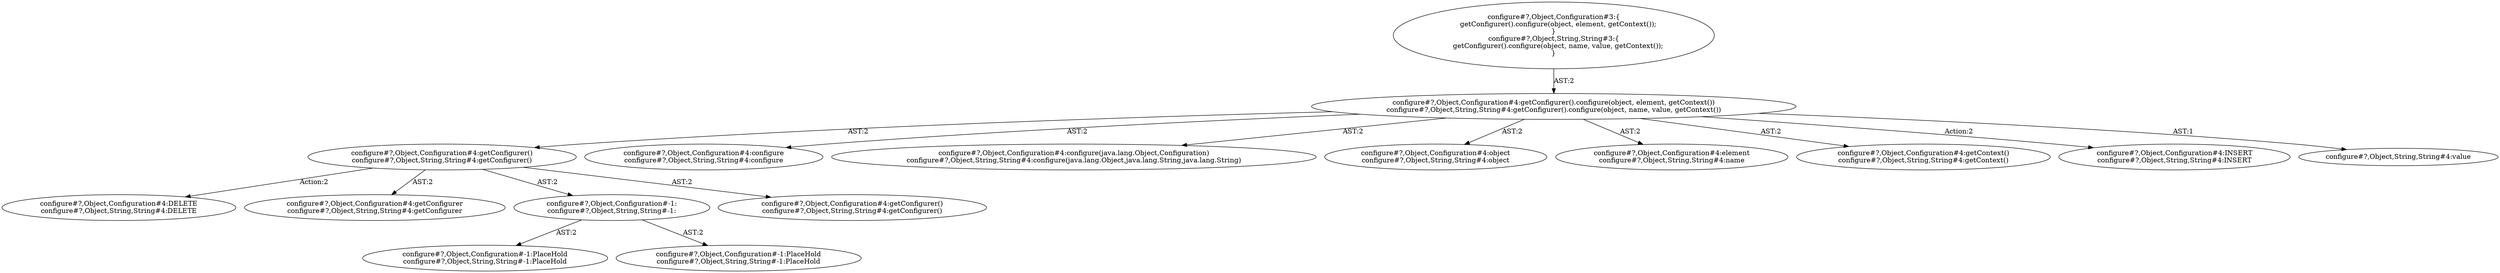 digraph "Pattern" {
0 [label="configure#?,Object,Configuration#4:DELETE
configure#?,Object,String,String#4:DELETE" shape=ellipse]
1 [label="configure#?,Object,Configuration#4:getConfigurer()
configure#?,Object,String,String#4:getConfigurer()" shape=ellipse]
2 [label="configure#?,Object,Configuration#4:getConfigurer().configure(object, element, getContext())
configure#?,Object,String,String#4:getConfigurer().configure(object, name, value, getContext())" shape=ellipse]
3 [label="configure#?,Object,Configuration#3:\{
    getConfigurer().configure(object, element, getContext());
\}
configure#?,Object,String,String#3:\{
    getConfigurer().configure(object, name, value, getContext());
\}" shape=ellipse]
4 [label="configure#?,Object,Configuration#4:configure
configure#?,Object,String,String#4:configure" shape=ellipse]
5 [label="configure#?,Object,Configuration#4:configure(java.lang.Object,Configuration)
configure#?,Object,String,String#4:configure(java.lang.Object,java.lang.String,java.lang.String)" shape=ellipse]
6 [label="configure#?,Object,Configuration#4:object
configure#?,Object,String,String#4:object" shape=ellipse]
7 [label="configure#?,Object,Configuration#4:element
configure#?,Object,String,String#4:name" shape=ellipse]
8 [label="configure#?,Object,Configuration#4:getContext()
configure#?,Object,String,String#4:getContext()" shape=ellipse]
9 [label="configure#?,Object,Configuration#4:INSERT
configure#?,Object,String,String#4:INSERT" shape=ellipse]
10 [label="configure#?,Object,Configuration#4:getConfigurer
configure#?,Object,String,String#4:getConfigurer" shape=ellipse]
11 [label="configure#?,Object,Configuration#-1:
configure#?,Object,String,String#-1:" shape=ellipse]
12 [label="configure#?,Object,Configuration#-1:PlaceHold
configure#?,Object,String,String#-1:PlaceHold" shape=ellipse]
13 [label="configure#?,Object,Configuration#-1:PlaceHold
configure#?,Object,String,String#-1:PlaceHold" shape=ellipse]
14 [label="configure#?,Object,Configuration#4:getConfigurer()
configure#?,Object,String,String#4:getConfigurer()" shape=ellipse]
15 [label="configure#?,Object,String,String#4:value" shape=ellipse]
1 -> 0 [label="Action:2"];
1 -> 10 [label="AST:2"];
1 -> 11 [label="AST:2"];
1 -> 14 [label="AST:2"];
2 -> 1 [label="AST:2"];
2 -> 4 [label="AST:2"];
2 -> 5 [label="AST:2"];
2 -> 6 [label="AST:2"];
2 -> 7 [label="AST:2"];
2 -> 8 [label="AST:2"];
2 -> 9 [label="Action:2"];
2 -> 15 [label="AST:1"];
3 -> 2 [label="AST:2"];
11 -> 12 [label="AST:2"];
11 -> 13 [label="AST:2"];
}